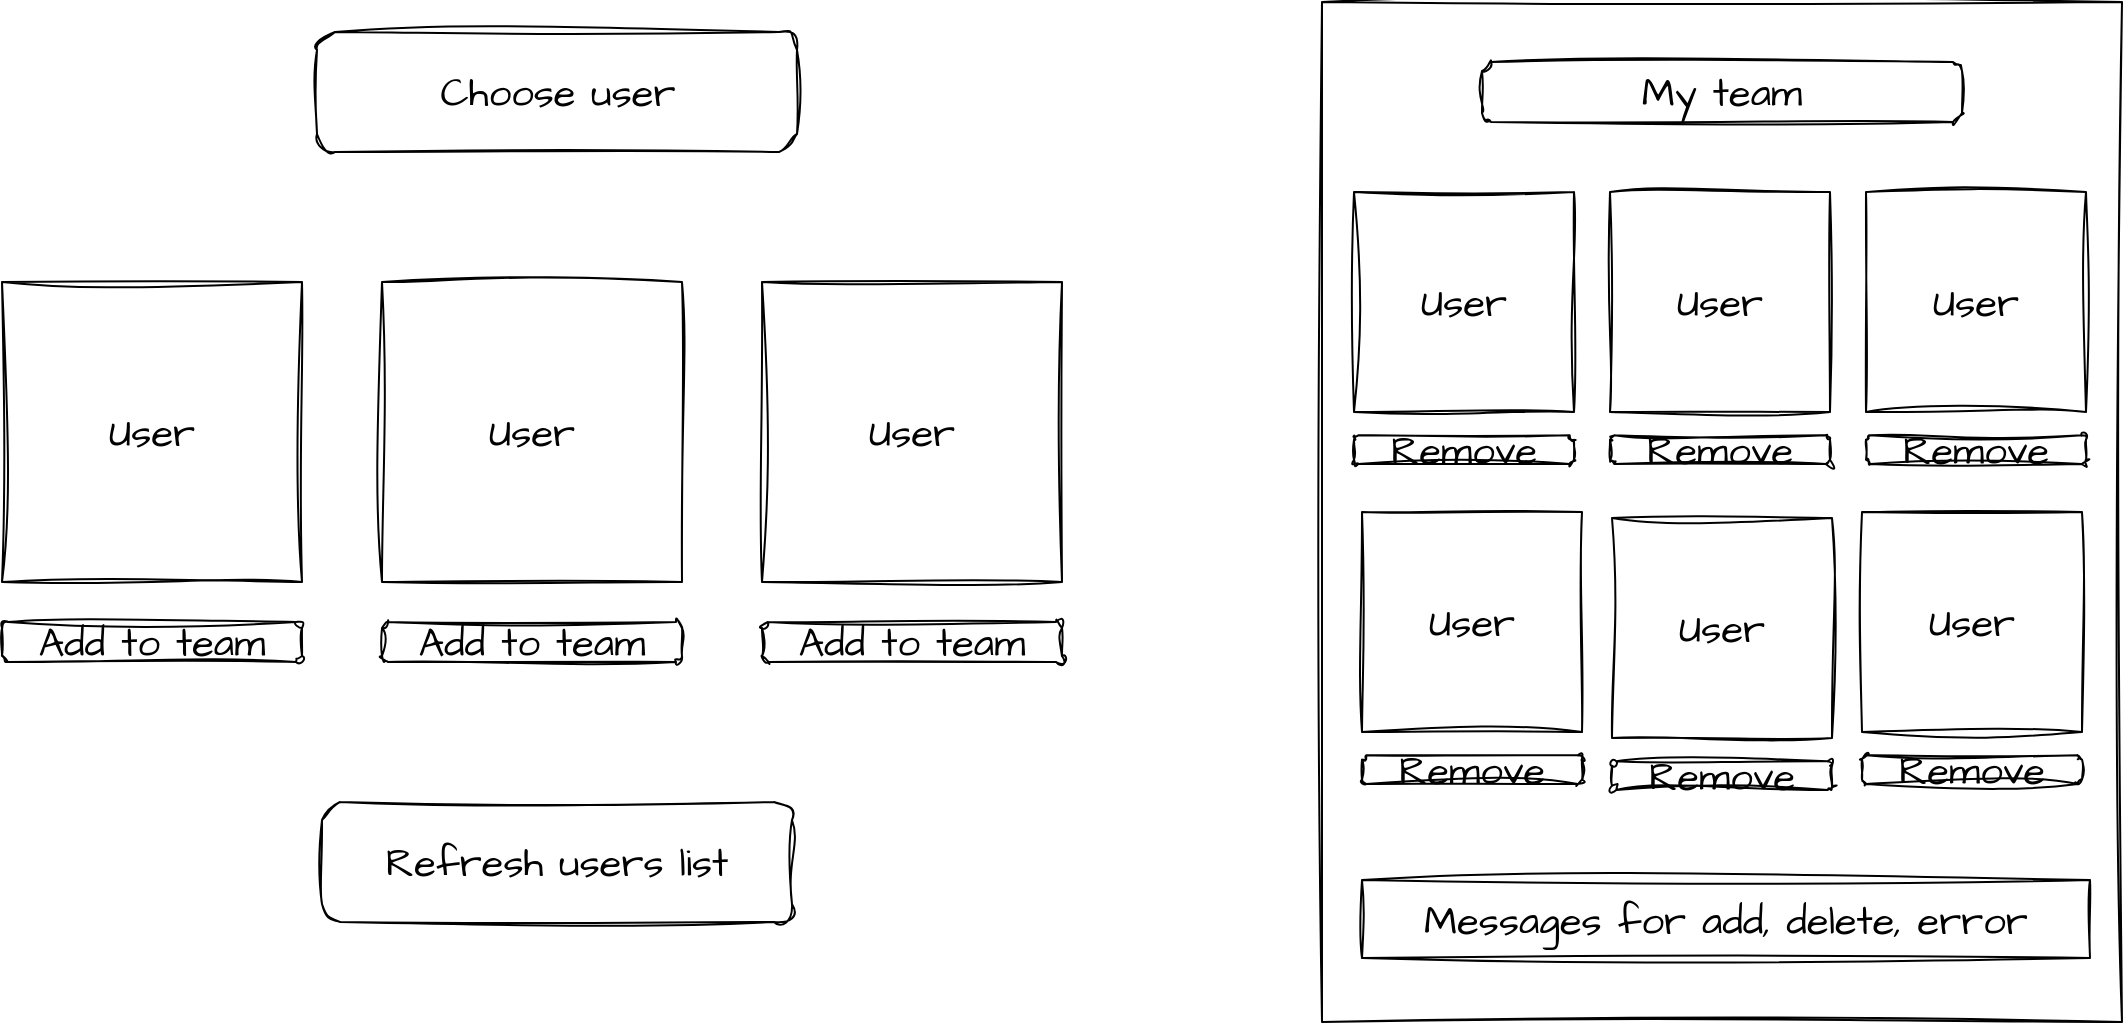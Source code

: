 <mxfile>
    <diagram id="HnxTeRP1HenCftiESjx6" name="Page-1">
        <mxGraphModel dx="1751" dy="791" grid="1" gridSize="10" guides="1" tooltips="1" connect="1" arrows="1" fold="1" page="1" pageScale="1" pageWidth="1169" pageHeight="827" math="0" shadow="0">
            <root>
                <mxCell id="0"/>
                <mxCell id="1" parent="0"/>
                <mxCell id="2" value="&lt;span style=&quot;color: rgba(0, 0, 0, 0); font-family: monospace; font-size: 0px; text-align: start;&quot;&gt;%3CmxGraphModel%3E%3Croot%3E%3CmxCell%20id%3D%220%22%2F%3E%3CmxCell%20id%3D%221%22%20parent%3D%220%22%2F%3E%3CmxCell%20id%3D%222%22%20value%3D%22%22%20style%3D%22group%22%20vertex%3D%221%22%20connectable%3D%220%22%20parent%3D%221%22%3E%3CmxGeometry%20x%3D%2240%22%20y%3D%22160%22%20width%3D%22150%22%20height%3D%22190%22%20as%3D%22geometry%22%2F%3E%3C%2FmxCell%3E%3CmxCell%20id%3D%223%22%20value%3D%22User%22%20style%3D%22whiteSpace%3Dwrap%3Bhtml%3D1%3Baspect%3Dfixed%3Bsketch%3D1%3BhachureGap%3D4%3Bjiggle%3D2%3BcurveFitting%3D1%3BfontFamily%3DArchitects%20Daughter%3BfontSource%3Dhttps%253A%252F%252Ffonts.googleapis.com%252Fcss%253Ffamily%253DArchitects%252BDaughter%3BfontSize%3D20%3B%22%20vertex%3D%221%22%20parent%3D%222%22%3E%3CmxGeometry%20width%3D%22150%22%20height%3D%22150%22%20as%3D%22geometry%22%2F%3E%3C%2FmxCell%3E%3CmxCell%20id%3D%224%22%20value%3D%22Add%20to%20team%22%20style%3D%22rounded%3D1%3BwhiteSpace%3Dwrap%3Bhtml%3D1%3Bsketch%3D1%3BhachureGap%3D4%3Bjiggle%3D2%3BcurveFitting%3D1%3BfontFamily%3DArchitects%20Daughter%3BfontSource%3Dhttps%253A%252F%252Ffonts.googleapis.com%252Fcss%253Ffamily%253DArchitects%252BDaughter%3BfontSize%3D20%3B%22%20vertex%3D%221%22%20parent%3D%222%22%3E%3CmxGeometry%20y%3D%22170%22%20width%3D%22150%22%20height%3D%2220%22%20as%3D%22geometry%22%2F%3E%3C%2FmxCell%3E%3C%2Froot%3E%3C%2FmxGraphModel%3E&lt;/span&gt;&lt;span style=&quot;color: rgba(0, 0, 0, 0); font-family: monospace; font-size: 0px; text-align: start;&quot;&gt;%3CmxGraphModel%3E%3Croot%3E%3CmxCell%20id%3D%220%22%2F%3E%3CmxCell%20id%3D%221%22%20parent%3D%220%22%2F%3E%3CmxCell%20id%3D%222%22%20value%3D%22%22%20style%3D%22group%22%20vertex%3D%221%22%20connectable%3D%220%22%20parent%3D%221%22%3E%3CmxGeometry%20x%3D%2240%22%20y%3D%22160%22%20width%3D%22150%22%20height%3D%22190%22%20as%3D%22geometry%22%2F%3E%3C%2FmxCell%3E%3CmxCell%20id%3D%223%22%20value%3D%22User%22%20style%3D%22whiteSpace%3Dwrap%3Bhtml%3D1%3Baspect%3Dfixed%3Bsketch%3D1%3BhachureGap%3D4%3Bjiggle%3D2%3BcurveFitting%3D1%3BfontFamily%3DArchitects%20Daughter%3BfontSource%3Dhttps%253A%252F%252Ffonts.googleapis.com%252Fcss%253Ffamily%253DArchitects%252BDaughter%3BfontSize%3D20%3B%22%20vertex%3D%221%22%20parent%3D%222%22%3E%3CmxGeometry%20width%3D%22150%22%20height%3D%22150%22%20as%3D%22geometry%22%2F%3E%3C%2FmxCell%3E%3CmxCell%20id%3D%224%22%20value%3D%22Add%20to%20team%22%20style%3D%22rounded%3D1%3BwhiteSpace%3Dwrap%3Bhtml%3D1%3Bsketch%3D1%3BhachureGap%3D4%3Bjiggle%3D2%3BcurveFitting%3D1%3BfontFamily%3DArchitects%20Daughter%3BfontSource%3Dhttps%253A%252F%252Ffonts.googleapis.com%252Fcss%253Ffamily%253DArchitects%252BDaughter%3BfontSize%3D20%3B%22%20vertex%3D%221%22%20parent%3D%222%22%3E%3CmxGeometry%20y%3D%22170%22%20width%3D%22150%22%20height%3D%2220%22%20as%3D%22geometry%22%2F%3E%3C%2FmxCell%3E%3C%2Froot%3E%3C%2FmxGraphModel%3E&lt;/span&gt;" style="rounded=0;whiteSpace=wrap;html=1;sketch=1;hachureGap=4;jiggle=2;curveFitting=1;fontFamily=Architects Daughter;fontSource=https%3A%2F%2Ffonts.googleapis.com%2Fcss%3Ffamily%3DArchitects%2BDaughter;fontSize=20;" vertex="1" parent="1">
                    <mxGeometry x="700" y="90" width="400" height="510" as="geometry"/>
                </mxCell>
                <mxCell id="5" value="" style="group" vertex="1" connectable="0" parent="1">
                    <mxGeometry x="40" y="230" width="150" height="190" as="geometry"/>
                </mxCell>
                <mxCell id="3" value="User" style="whiteSpace=wrap;html=1;aspect=fixed;sketch=1;hachureGap=4;jiggle=2;curveFitting=1;fontFamily=Architects Daughter;fontSource=https%3A%2F%2Ffonts.googleapis.com%2Fcss%3Ffamily%3DArchitects%2BDaughter;fontSize=20;" vertex="1" parent="5">
                    <mxGeometry width="150" height="150" as="geometry"/>
                </mxCell>
                <mxCell id="4" value="Add to team" style="rounded=1;whiteSpace=wrap;html=1;sketch=1;hachureGap=4;jiggle=2;curveFitting=1;fontFamily=Architects Daughter;fontSource=https%3A%2F%2Ffonts.googleapis.com%2Fcss%3Ffamily%3DArchitects%2BDaughter;fontSize=20;" vertex="1" parent="5">
                    <mxGeometry y="170" width="150" height="20" as="geometry"/>
                </mxCell>
                <mxCell id="6" value="" style="group" vertex="1" connectable="0" parent="1">
                    <mxGeometry x="230" y="230" width="150" height="190" as="geometry"/>
                </mxCell>
                <mxCell id="7" value="User" style="whiteSpace=wrap;html=1;aspect=fixed;sketch=1;hachureGap=4;jiggle=2;curveFitting=1;fontFamily=Architects Daughter;fontSource=https%3A%2F%2Ffonts.googleapis.com%2Fcss%3Ffamily%3DArchitects%2BDaughter;fontSize=20;" vertex="1" parent="6">
                    <mxGeometry width="150" height="150" as="geometry"/>
                </mxCell>
                <mxCell id="8" value="Add to team" style="rounded=1;whiteSpace=wrap;html=1;sketch=1;hachureGap=4;jiggle=2;curveFitting=1;fontFamily=Architects Daughter;fontSource=https%3A%2F%2Ffonts.googleapis.com%2Fcss%3Ffamily%3DArchitects%2BDaughter;fontSize=20;" vertex="1" parent="6">
                    <mxGeometry y="170" width="150" height="20" as="geometry"/>
                </mxCell>
                <mxCell id="9" value="" style="group" vertex="1" connectable="0" parent="1">
                    <mxGeometry x="420" y="230" width="150" height="190" as="geometry"/>
                </mxCell>
                <mxCell id="10" value="User" style="whiteSpace=wrap;html=1;aspect=fixed;sketch=1;hachureGap=4;jiggle=2;curveFitting=1;fontFamily=Architects Daughter;fontSource=https%3A%2F%2Ffonts.googleapis.com%2Fcss%3Ffamily%3DArchitects%2BDaughter;fontSize=20;" vertex="1" parent="9">
                    <mxGeometry width="150" height="150" as="geometry"/>
                </mxCell>
                <mxCell id="11" value="Add to team" style="rounded=1;whiteSpace=wrap;html=1;sketch=1;hachureGap=4;jiggle=2;curveFitting=1;fontFamily=Architects Daughter;fontSource=https%3A%2F%2Ffonts.googleapis.com%2Fcss%3Ffamily%3DArchitects%2BDaughter;fontSize=20;" vertex="1" parent="9">
                    <mxGeometry y="170" width="150" height="20" as="geometry"/>
                </mxCell>
                <mxCell id="12" value="Refresh users list" style="rounded=1;whiteSpace=wrap;html=1;sketch=1;hachureGap=4;jiggle=2;curveFitting=1;fontFamily=Architects Daughter;fontSource=https%3A%2F%2Ffonts.googleapis.com%2Fcss%3Ffamily%3DArchitects%2BDaughter;fontSize=20;" vertex="1" parent="1">
                    <mxGeometry x="200" y="490" width="235" height="60" as="geometry"/>
                </mxCell>
                <mxCell id="13" value="Choose user" style="rounded=1;whiteSpace=wrap;html=1;sketch=1;hachureGap=4;jiggle=2;curveFitting=1;fontFamily=Architects Daughter;fontSource=https%3A%2F%2Ffonts.googleapis.com%2Fcss%3Ffamily%3DArchitects%2BDaughter;fontSize=20;" vertex="1" parent="1">
                    <mxGeometry x="197.5" y="105" width="240" height="60" as="geometry"/>
                </mxCell>
                <mxCell id="14" value="My team" style="rounded=1;whiteSpace=wrap;html=1;sketch=1;hachureGap=4;jiggle=2;curveFitting=1;fontFamily=Architects Daughter;fontSource=https%3A%2F%2Ffonts.googleapis.com%2Fcss%3Ffamily%3DArchitects%2BDaughter;fontSize=20;" vertex="1" parent="1">
                    <mxGeometry x="780" y="120" width="240" height="30" as="geometry"/>
                </mxCell>
                <mxCell id="15" value="" style="group" vertex="1" connectable="0" parent="1">
                    <mxGeometry x="716" y="185" width="110" height="136" as="geometry"/>
                </mxCell>
                <mxCell id="16" value="User" style="whiteSpace=wrap;html=1;aspect=fixed;sketch=1;hachureGap=4;jiggle=2;curveFitting=1;fontFamily=Architects Daughter;fontSource=https%3A%2F%2Ffonts.googleapis.com%2Fcss%3Ffamily%3DArchitects%2BDaughter;fontSize=20;" vertex="1" parent="15">
                    <mxGeometry width="110" height="110" as="geometry"/>
                </mxCell>
                <mxCell id="17" value="Remove" style="rounded=1;whiteSpace=wrap;html=1;sketch=1;hachureGap=4;jiggle=2;curveFitting=1;fontFamily=Architects Daughter;fontSource=https%3A%2F%2Ffonts.googleapis.com%2Fcss%3Ffamily%3DArchitects%2BDaughter;fontSize=20;" vertex="1" parent="15">
                    <mxGeometry y="121.684" width="110.0" height="14.316" as="geometry"/>
                </mxCell>
                <mxCell id="19" value="" style="group" vertex="1" connectable="0" parent="1">
                    <mxGeometry x="844" y="185" width="110" height="136" as="geometry"/>
                </mxCell>
                <mxCell id="20" value="User" style="whiteSpace=wrap;html=1;aspect=fixed;sketch=1;hachureGap=4;jiggle=2;curveFitting=1;fontFamily=Architects Daughter;fontSource=https%3A%2F%2Ffonts.googleapis.com%2Fcss%3Ffamily%3DArchitects%2BDaughter;fontSize=20;" vertex="1" parent="19">
                    <mxGeometry width="110" height="110" as="geometry"/>
                </mxCell>
                <mxCell id="21" value="Remove" style="rounded=1;whiteSpace=wrap;html=1;sketch=1;hachureGap=4;jiggle=2;curveFitting=1;fontFamily=Architects Daughter;fontSource=https%3A%2F%2Ffonts.googleapis.com%2Fcss%3Ffamily%3DArchitects%2BDaughter;fontSize=20;" vertex="1" parent="19">
                    <mxGeometry y="121.684" width="110.0" height="14.316" as="geometry"/>
                </mxCell>
                <mxCell id="22" value="" style="group" vertex="1" connectable="0" parent="1">
                    <mxGeometry x="972" y="185" width="110" height="136" as="geometry"/>
                </mxCell>
                <mxCell id="23" value="User" style="whiteSpace=wrap;html=1;aspect=fixed;sketch=1;hachureGap=4;jiggle=2;curveFitting=1;fontFamily=Architects Daughter;fontSource=https%3A%2F%2Ffonts.googleapis.com%2Fcss%3Ffamily%3DArchitects%2BDaughter;fontSize=20;" vertex="1" parent="22">
                    <mxGeometry width="110" height="110" as="geometry"/>
                </mxCell>
                <mxCell id="24" value="Remove" style="rounded=1;whiteSpace=wrap;html=1;sketch=1;hachureGap=4;jiggle=2;curveFitting=1;fontFamily=Architects Daughter;fontSource=https%3A%2F%2Ffonts.googleapis.com%2Fcss%3Ffamily%3DArchitects%2BDaughter;fontSize=20;" vertex="1" parent="22">
                    <mxGeometry y="121.684" width="110.0" height="14.316" as="geometry"/>
                </mxCell>
                <mxCell id="25" value="" style="group" vertex="1" connectable="0" parent="1">
                    <mxGeometry x="720" y="345" width="110" height="136" as="geometry"/>
                </mxCell>
                <mxCell id="26" value="User" style="whiteSpace=wrap;html=1;aspect=fixed;sketch=1;hachureGap=4;jiggle=2;curveFitting=1;fontFamily=Architects Daughter;fontSource=https%3A%2F%2Ffonts.googleapis.com%2Fcss%3Ffamily%3DArchitects%2BDaughter;fontSize=20;" vertex="1" parent="25">
                    <mxGeometry width="110" height="110" as="geometry"/>
                </mxCell>
                <mxCell id="27" value="Remove" style="rounded=1;whiteSpace=wrap;html=1;sketch=1;hachureGap=4;jiggle=2;curveFitting=1;fontFamily=Architects Daughter;fontSource=https%3A%2F%2Ffonts.googleapis.com%2Fcss%3Ffamily%3DArchitects%2BDaughter;fontSize=20;" vertex="1" parent="25">
                    <mxGeometry y="121.684" width="110.0" height="14.316" as="geometry"/>
                </mxCell>
                <mxCell id="28" value="" style="group" vertex="1" connectable="0" parent="1">
                    <mxGeometry x="845" y="348" width="110" height="136" as="geometry"/>
                </mxCell>
                <mxCell id="29" value="User" style="whiteSpace=wrap;html=1;aspect=fixed;sketch=1;hachureGap=4;jiggle=2;curveFitting=1;fontFamily=Architects Daughter;fontSource=https%3A%2F%2Ffonts.googleapis.com%2Fcss%3Ffamily%3DArchitects%2BDaughter;fontSize=20;" vertex="1" parent="28">
                    <mxGeometry width="110" height="110" as="geometry"/>
                </mxCell>
                <mxCell id="30" value="Remove" style="rounded=1;whiteSpace=wrap;html=1;sketch=1;hachureGap=4;jiggle=2;curveFitting=1;fontFamily=Architects Daughter;fontSource=https%3A%2F%2Ffonts.googleapis.com%2Fcss%3Ffamily%3DArchitects%2BDaughter;fontSize=20;" vertex="1" parent="28">
                    <mxGeometry y="121.684" width="110.0" height="14.316" as="geometry"/>
                </mxCell>
                <mxCell id="31" value="" style="group" vertex="1" connectable="0" parent="1">
                    <mxGeometry x="970" y="345" width="110" height="136" as="geometry"/>
                </mxCell>
                <mxCell id="32" value="User" style="whiteSpace=wrap;html=1;aspect=fixed;sketch=1;hachureGap=4;jiggle=2;curveFitting=1;fontFamily=Architects Daughter;fontSource=https%3A%2F%2Ffonts.googleapis.com%2Fcss%3Ffamily%3DArchitects%2BDaughter;fontSize=20;" vertex="1" parent="31">
                    <mxGeometry width="110" height="110" as="geometry"/>
                </mxCell>
                <mxCell id="33" value="Remove" style="rounded=1;whiteSpace=wrap;html=1;sketch=1;hachureGap=4;jiggle=2;curveFitting=1;fontFamily=Architects Daughter;fontSource=https%3A%2F%2Ffonts.googleapis.com%2Fcss%3Ffamily%3DArchitects%2BDaughter;fontSize=20;" vertex="1" parent="31">
                    <mxGeometry y="121.684" width="110.0" height="14.316" as="geometry"/>
                </mxCell>
                <mxCell id="34" value="Messages for add, delete, error" style="rounded=0;whiteSpace=wrap;html=1;sketch=1;hachureGap=4;jiggle=2;curveFitting=1;fontFamily=Architects Daughter;fontSource=https%3A%2F%2Ffonts.googleapis.com%2Fcss%3Ffamily%3DArchitects%2BDaughter;fontSize=20;" vertex="1" parent="1">
                    <mxGeometry x="720" y="529" width="364" height="39" as="geometry"/>
                </mxCell>
            </root>
        </mxGraphModel>
    </diagram>
</mxfile>